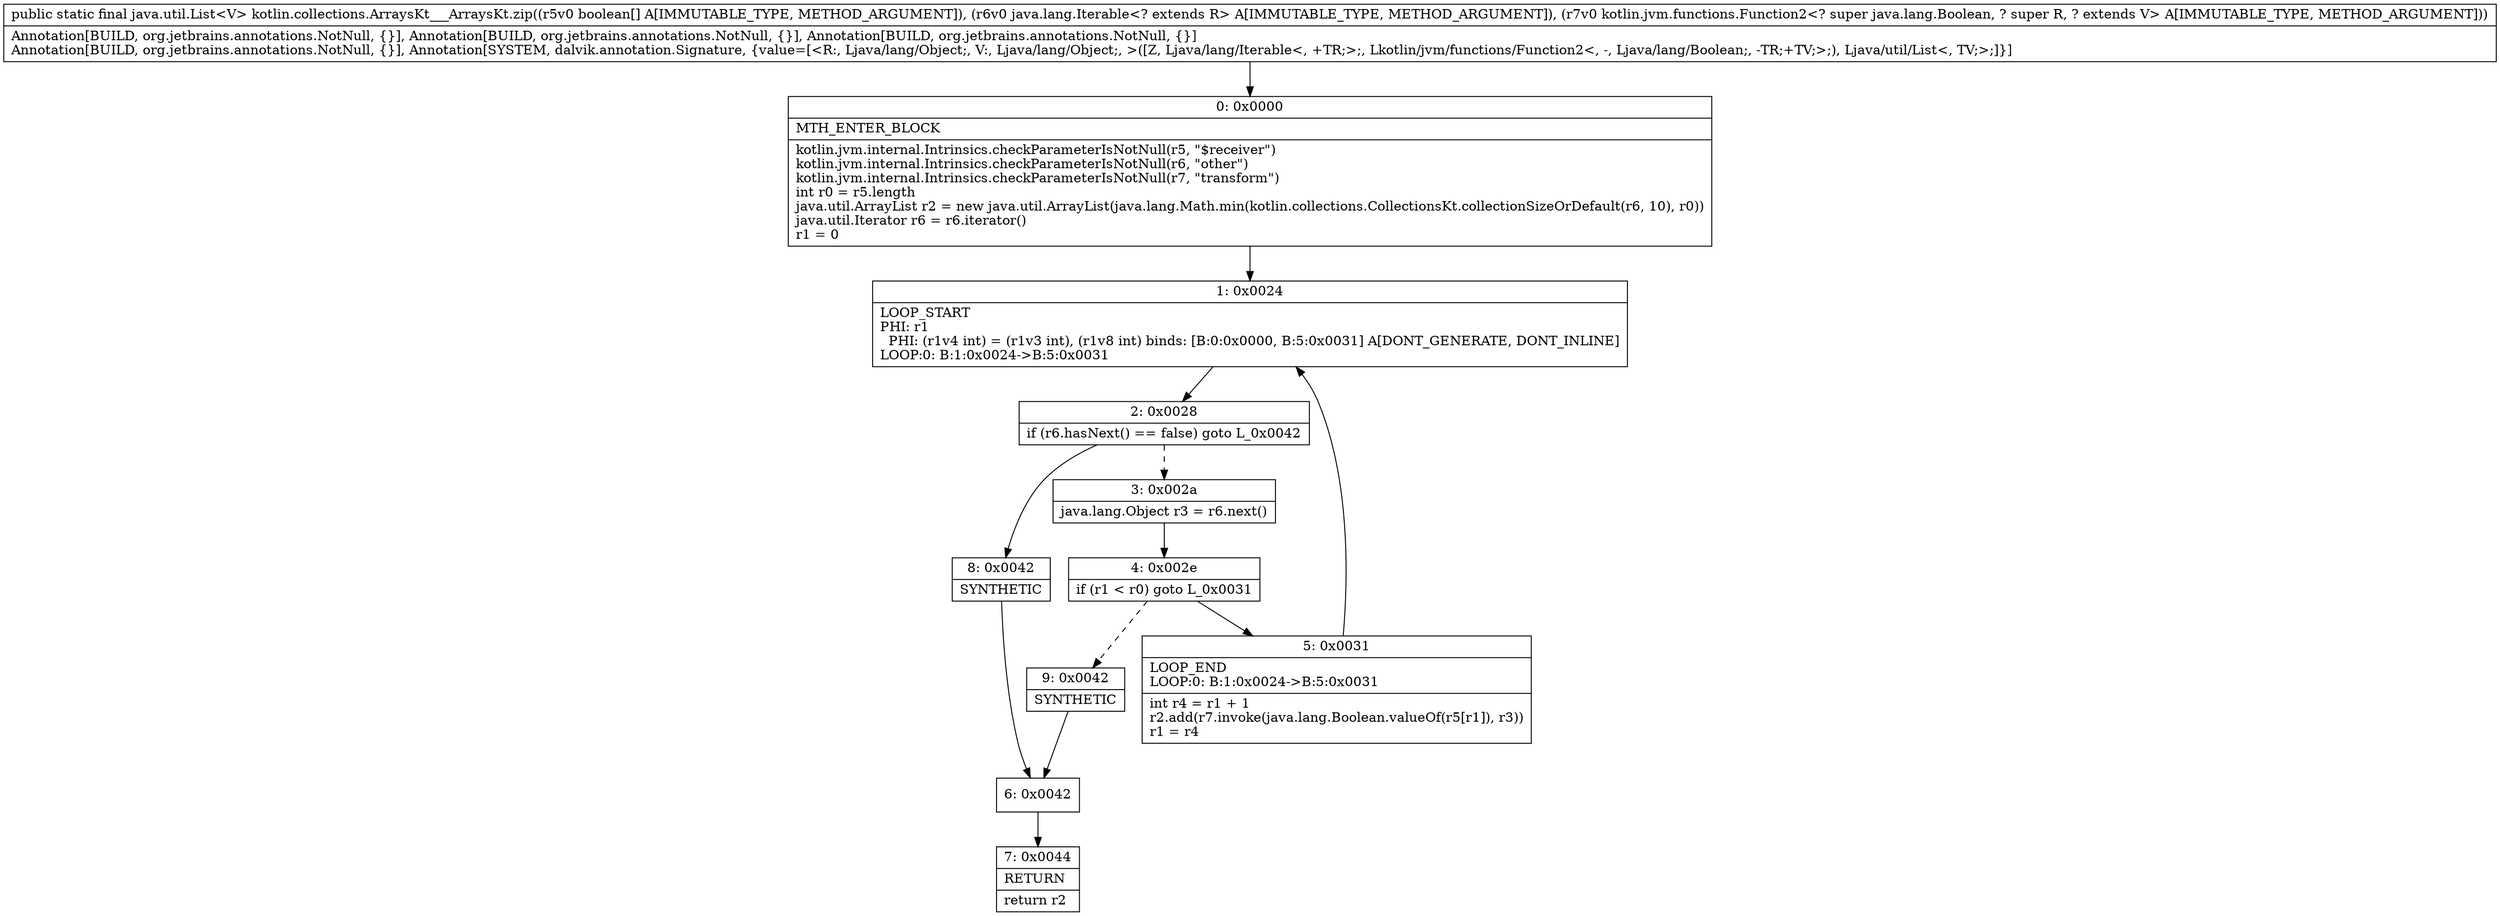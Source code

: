 digraph "CFG forkotlin.collections.ArraysKt___ArraysKt.zip([ZLjava\/lang\/Iterable;Lkotlin\/jvm\/functions\/Function2;)Ljava\/util\/List;" {
Node_0 [shape=record,label="{0\:\ 0x0000|MTH_ENTER_BLOCK\l|kotlin.jvm.internal.Intrinsics.checkParameterIsNotNull(r5, \"$receiver\")\lkotlin.jvm.internal.Intrinsics.checkParameterIsNotNull(r6, \"other\")\lkotlin.jvm.internal.Intrinsics.checkParameterIsNotNull(r7, \"transform\")\lint r0 = r5.length\ljava.util.ArrayList r2 = new java.util.ArrayList(java.lang.Math.min(kotlin.collections.CollectionsKt.collectionSizeOrDefault(r6, 10), r0))\ljava.util.Iterator r6 = r6.iterator()\lr1 = 0\l}"];
Node_1 [shape=record,label="{1\:\ 0x0024|LOOP_START\lPHI: r1 \l  PHI: (r1v4 int) = (r1v3 int), (r1v8 int) binds: [B:0:0x0000, B:5:0x0031] A[DONT_GENERATE, DONT_INLINE]\lLOOP:0: B:1:0x0024\-\>B:5:0x0031\l}"];
Node_2 [shape=record,label="{2\:\ 0x0028|if (r6.hasNext() == false) goto L_0x0042\l}"];
Node_3 [shape=record,label="{3\:\ 0x002a|java.lang.Object r3 = r6.next()\l}"];
Node_4 [shape=record,label="{4\:\ 0x002e|if (r1 \< r0) goto L_0x0031\l}"];
Node_5 [shape=record,label="{5\:\ 0x0031|LOOP_END\lLOOP:0: B:1:0x0024\-\>B:5:0x0031\l|int r4 = r1 + 1\lr2.add(r7.invoke(java.lang.Boolean.valueOf(r5[r1]), r3))\lr1 = r4\l}"];
Node_6 [shape=record,label="{6\:\ 0x0042}"];
Node_7 [shape=record,label="{7\:\ 0x0044|RETURN\l|return r2\l}"];
Node_8 [shape=record,label="{8\:\ 0x0042|SYNTHETIC\l}"];
Node_9 [shape=record,label="{9\:\ 0x0042|SYNTHETIC\l}"];
MethodNode[shape=record,label="{public static final java.util.List\<V\> kotlin.collections.ArraysKt___ArraysKt.zip((r5v0 boolean[] A[IMMUTABLE_TYPE, METHOD_ARGUMENT]), (r6v0 java.lang.Iterable\<? extends R\> A[IMMUTABLE_TYPE, METHOD_ARGUMENT]), (r7v0 kotlin.jvm.functions.Function2\<? super java.lang.Boolean, ? super R, ? extends V\> A[IMMUTABLE_TYPE, METHOD_ARGUMENT]))  | Annotation[BUILD, org.jetbrains.annotations.NotNull, \{\}], Annotation[BUILD, org.jetbrains.annotations.NotNull, \{\}], Annotation[BUILD, org.jetbrains.annotations.NotNull, \{\}]\lAnnotation[BUILD, org.jetbrains.annotations.NotNull, \{\}], Annotation[SYSTEM, dalvik.annotation.Signature, \{value=[\<R:, Ljava\/lang\/Object;, V:, Ljava\/lang\/Object;, \>([Z, Ljava\/lang\/Iterable\<, +TR;\>;, Lkotlin\/jvm\/functions\/Function2\<, \-, Ljava\/lang\/Boolean;, \-TR;+TV;\>;), Ljava\/util\/List\<, TV;\>;]\}]\l}"];
MethodNode -> Node_0;
Node_0 -> Node_1;
Node_1 -> Node_2;
Node_2 -> Node_3[style=dashed];
Node_2 -> Node_8;
Node_3 -> Node_4;
Node_4 -> Node_5;
Node_4 -> Node_9[style=dashed];
Node_5 -> Node_1;
Node_6 -> Node_7;
Node_8 -> Node_6;
Node_9 -> Node_6;
}


